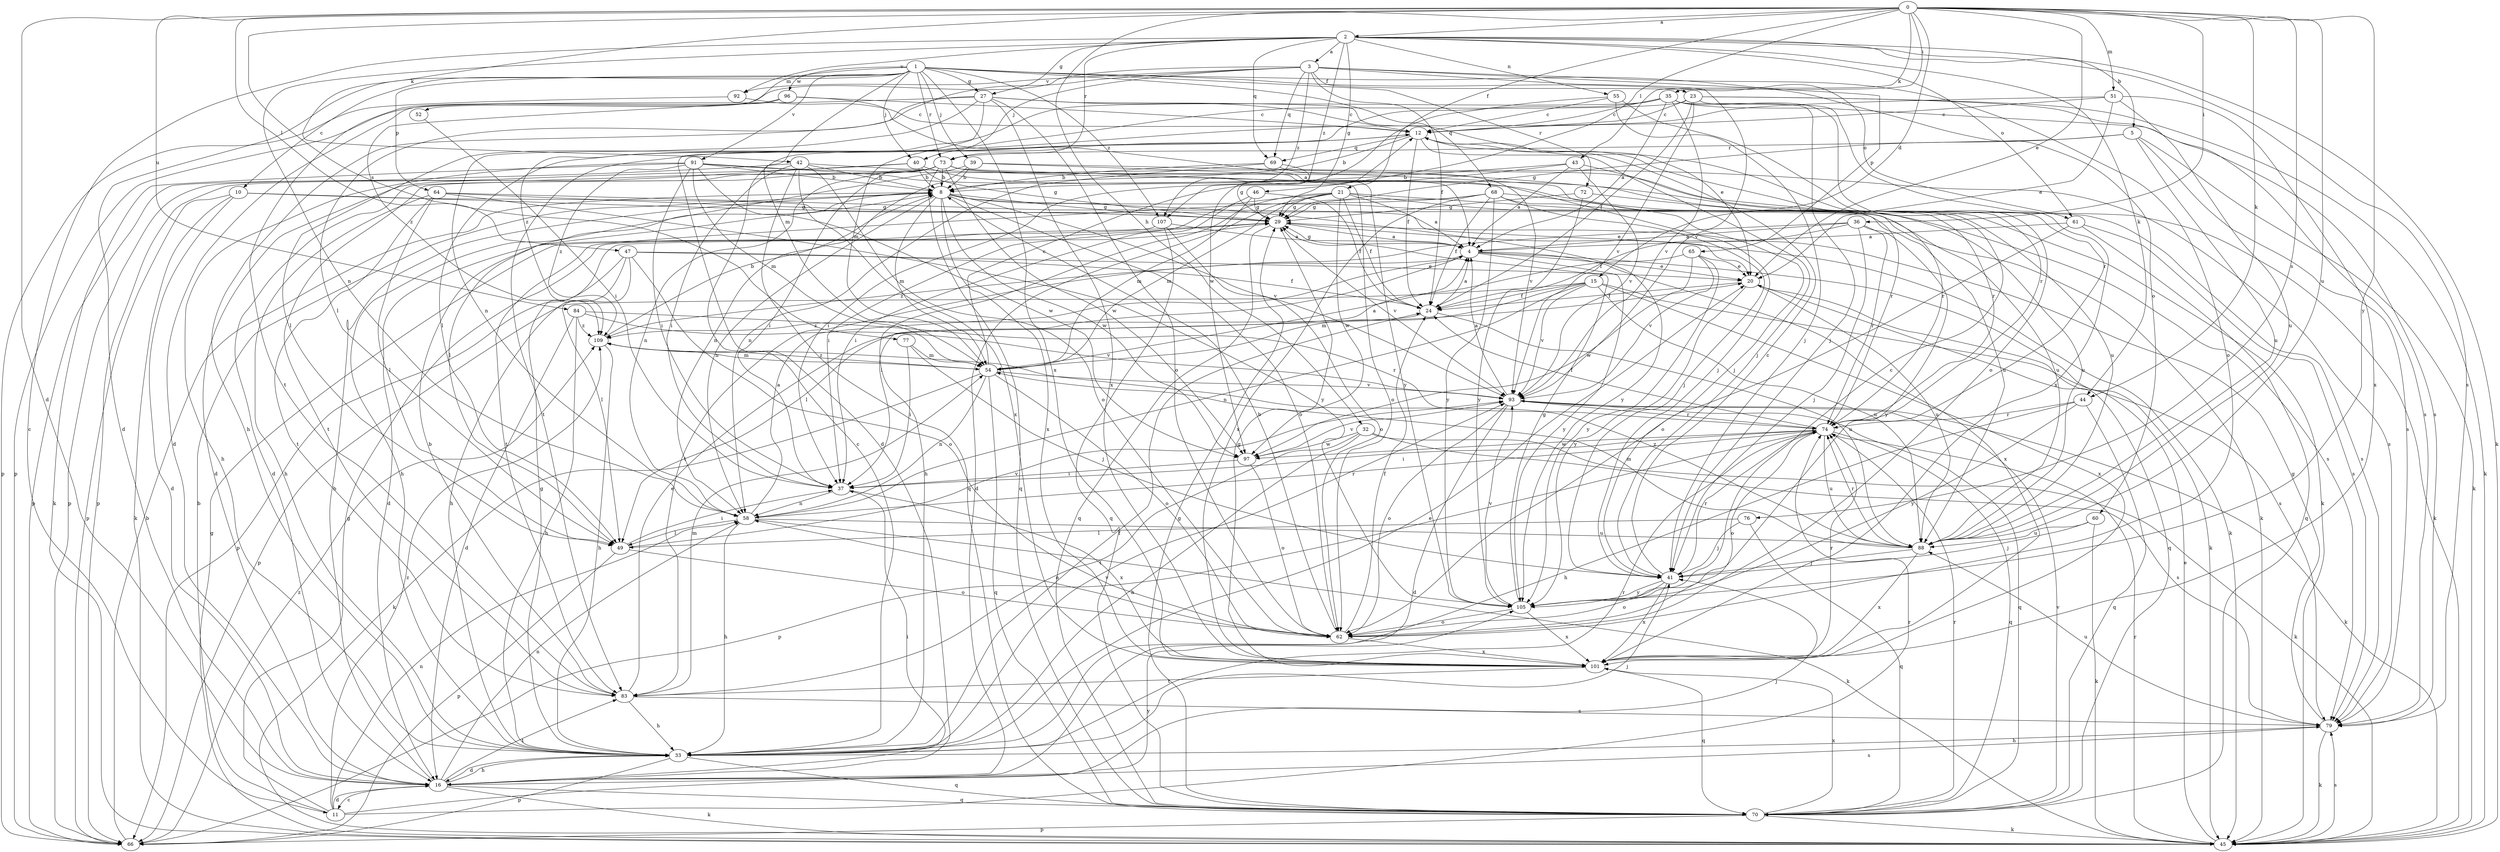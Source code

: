 strict digraph  {
0;
1;
2;
3;
4;
5;
8;
10;
11;
12;
15;
16;
20;
21;
23;
24;
27;
29;
32;
33;
35;
36;
37;
39;
40;
41;
42;
43;
44;
45;
46;
47;
49;
51;
52;
54;
55;
58;
60;
61;
62;
64;
65;
66;
68;
69;
70;
72;
73;
74;
76;
77;
79;
83;
84;
88;
91;
92;
93;
96;
97;
101;
105;
107;
109;
0 -> 2  [label=a];
0 -> 15  [label=d];
0 -> 16  [label=d];
0 -> 20  [label=e];
0 -> 21  [label=f];
0 -> 32  [label=h];
0 -> 35  [label=i];
0 -> 36  [label=i];
0 -> 42  [label=k];
0 -> 43  [label=k];
0 -> 44  [label=k];
0 -> 46  [label=l];
0 -> 47  [label=l];
0 -> 51  [label=m];
0 -> 76  [label=s];
0 -> 77  [label=s];
0 -> 84  [label=u];
0 -> 88  [label=u];
0 -> 105  [label=y];
1 -> 10  [label=c];
1 -> 16  [label=d];
1 -> 27  [label=g];
1 -> 39  [label=j];
1 -> 40  [label=j];
1 -> 52  [label=m];
1 -> 54  [label=m];
1 -> 60  [label=o];
1 -> 61  [label=o];
1 -> 64  [label=p];
1 -> 68  [label=q];
1 -> 72  [label=r];
1 -> 73  [label=r];
1 -> 91  [label=v];
1 -> 96  [label=w];
1 -> 101  [label=x];
1 -> 107  [label=z];
2 -> 3  [label=a];
2 -> 5  [label=b];
2 -> 11  [label=c];
2 -> 27  [label=g];
2 -> 29  [label=g];
2 -> 44  [label=k];
2 -> 45  [label=k];
2 -> 55  [label=n];
2 -> 58  [label=n];
2 -> 61  [label=o];
2 -> 69  [label=q];
2 -> 73  [label=r];
2 -> 79  [label=s];
2 -> 92  [label=v];
2 -> 107  [label=z];
3 -> 23  [label=f];
3 -> 24  [label=f];
3 -> 40  [label=j];
3 -> 49  [label=l];
3 -> 62  [label=o];
3 -> 65  [label=p];
3 -> 69  [label=q];
3 -> 83  [label=t];
3 -> 92  [label=v];
3 -> 93  [label=v];
3 -> 107  [label=z];
4 -> 20  [label=e];
4 -> 29  [label=g];
4 -> 37  [label=i];
4 -> 45  [label=k];
4 -> 101  [label=x];
4 -> 105  [label=y];
4 -> 109  [label=z];
5 -> 29  [label=g];
5 -> 45  [label=k];
5 -> 73  [label=r];
5 -> 79  [label=s];
5 -> 88  [label=u];
8 -> 29  [label=g];
8 -> 33  [label=h];
8 -> 45  [label=k];
8 -> 54  [label=m];
8 -> 58  [label=n];
8 -> 62  [label=o];
8 -> 93  [label=v];
8 -> 97  [label=w];
8 -> 101  [label=x];
8 -> 105  [label=y];
10 -> 16  [label=d];
10 -> 29  [label=g];
10 -> 45  [label=k];
10 -> 66  [label=p];
10 -> 88  [label=u];
11 -> 8  [label=b];
11 -> 16  [label=d];
11 -> 29  [label=g];
11 -> 58  [label=n];
11 -> 74  [label=r];
11 -> 105  [label=y];
11 -> 109  [label=z];
12 -> 8  [label=b];
12 -> 24  [label=f];
12 -> 41  [label=j];
12 -> 69  [label=q];
12 -> 74  [label=r];
12 -> 83  [label=t];
15 -> 24  [label=f];
15 -> 54  [label=m];
15 -> 58  [label=n];
15 -> 66  [label=p];
15 -> 79  [label=s];
15 -> 88  [label=u];
15 -> 93  [label=v];
15 -> 101  [label=x];
16 -> 8  [label=b];
16 -> 11  [label=c];
16 -> 33  [label=h];
16 -> 37  [label=i];
16 -> 41  [label=j];
16 -> 45  [label=k];
16 -> 58  [label=n];
16 -> 70  [label=q];
16 -> 79  [label=s];
16 -> 83  [label=t];
20 -> 24  [label=f];
20 -> 70  [label=q];
20 -> 88  [label=u];
20 -> 105  [label=y];
21 -> 4  [label=a];
21 -> 16  [label=d];
21 -> 24  [label=f];
21 -> 29  [label=g];
21 -> 33  [label=h];
21 -> 37  [label=i];
21 -> 45  [label=k];
21 -> 54  [label=m];
21 -> 79  [label=s];
21 -> 97  [label=w];
23 -> 12  [label=c];
23 -> 24  [label=f];
23 -> 45  [label=k];
23 -> 79  [label=s];
23 -> 93  [label=v];
23 -> 101  [label=x];
23 -> 109  [label=z];
24 -> 4  [label=a];
24 -> 88  [label=u];
24 -> 109  [label=z];
27 -> 12  [label=c];
27 -> 20  [label=e];
27 -> 33  [label=h];
27 -> 49  [label=l];
27 -> 54  [label=m];
27 -> 62  [label=o];
27 -> 66  [label=p];
27 -> 101  [label=x];
29 -> 4  [label=a];
29 -> 45  [label=k];
29 -> 70  [label=q];
29 -> 93  [label=v];
32 -> 33  [label=h];
32 -> 45  [label=k];
32 -> 79  [label=s];
32 -> 83  [label=t];
32 -> 97  [label=w];
33 -> 12  [label=c];
33 -> 16  [label=d];
33 -> 20  [label=e];
33 -> 24  [label=f];
33 -> 29  [label=g];
33 -> 41  [label=j];
33 -> 66  [label=p];
33 -> 70  [label=q];
33 -> 74  [label=r];
33 -> 93  [label=v];
35 -> 4  [label=a];
35 -> 12  [label=c];
35 -> 16  [label=d];
35 -> 41  [label=j];
35 -> 58  [label=n];
35 -> 74  [label=r];
35 -> 79  [label=s];
35 -> 93  [label=v];
36 -> 4  [label=a];
36 -> 24  [label=f];
36 -> 41  [label=j];
36 -> 74  [label=r];
36 -> 83  [label=t];
36 -> 105  [label=y];
37 -> 58  [label=n];
37 -> 101  [label=x];
39 -> 8  [label=b];
39 -> 49  [label=l];
39 -> 58  [label=n];
39 -> 79  [label=s];
39 -> 105  [label=y];
40 -> 8  [label=b];
40 -> 16  [label=d];
40 -> 29  [label=g];
40 -> 41  [label=j];
40 -> 66  [label=p];
41 -> 12  [label=c];
41 -> 62  [label=o];
41 -> 74  [label=r];
41 -> 101  [label=x];
41 -> 105  [label=y];
42 -> 8  [label=b];
42 -> 37  [label=i];
42 -> 62  [label=o];
42 -> 66  [label=p];
42 -> 70  [label=q];
42 -> 74  [label=r];
42 -> 101  [label=x];
43 -> 4  [label=a];
43 -> 8  [label=b];
43 -> 37  [label=i];
43 -> 74  [label=r];
43 -> 93  [label=v];
44 -> 33  [label=h];
44 -> 70  [label=q];
44 -> 74  [label=r];
44 -> 105  [label=y];
45 -> 20  [label=e];
45 -> 29  [label=g];
45 -> 74  [label=r];
45 -> 79  [label=s];
46 -> 24  [label=f];
46 -> 29  [label=g];
46 -> 37  [label=i];
46 -> 54  [label=m];
47 -> 20  [label=e];
47 -> 24  [label=f];
47 -> 33  [label=h];
47 -> 49  [label=l];
47 -> 62  [label=o];
47 -> 66  [label=p];
49 -> 37  [label=i];
49 -> 62  [label=o];
49 -> 66  [label=p];
49 -> 93  [label=v];
51 -> 12  [label=c];
51 -> 20  [label=e];
51 -> 49  [label=l];
51 -> 88  [label=u];
51 -> 101  [label=x];
52 -> 37  [label=i];
54 -> 4  [label=a];
54 -> 12  [label=c];
54 -> 45  [label=k];
54 -> 58  [label=n];
54 -> 62  [label=o];
54 -> 70  [label=q];
54 -> 93  [label=v];
54 -> 109  [label=z];
55 -> 12  [label=c];
55 -> 41  [label=j];
55 -> 62  [label=o];
55 -> 97  [label=w];
58 -> 4  [label=a];
58 -> 33  [label=h];
58 -> 45  [label=k];
58 -> 49  [label=l];
58 -> 74  [label=r];
58 -> 88  [label=u];
60 -> 41  [label=j];
60 -> 45  [label=k];
60 -> 88  [label=u];
61 -> 4  [label=a];
61 -> 62  [label=o];
61 -> 70  [label=q];
61 -> 79  [label=s];
62 -> 8  [label=b];
62 -> 24  [label=f];
62 -> 58  [label=n];
62 -> 101  [label=x];
64 -> 20  [label=e];
64 -> 29  [label=g];
64 -> 33  [label=h];
64 -> 49  [label=l];
64 -> 83  [label=t];
64 -> 105  [label=y];
65 -> 20  [label=e];
65 -> 49  [label=l];
65 -> 93  [label=v];
65 -> 97  [label=w];
65 -> 105  [label=y];
66 -> 8  [label=b];
66 -> 109  [label=z];
68 -> 24  [label=f];
68 -> 29  [label=g];
68 -> 41  [label=j];
68 -> 79  [label=s];
68 -> 83  [label=t];
68 -> 88  [label=u];
68 -> 101  [label=x];
68 -> 105  [label=y];
69 -> 8  [label=b];
69 -> 29  [label=g];
69 -> 58  [label=n];
69 -> 93  [label=v];
70 -> 29  [label=g];
70 -> 45  [label=k];
70 -> 66  [label=p];
70 -> 74  [label=r];
70 -> 93  [label=v];
70 -> 101  [label=x];
72 -> 29  [label=g];
72 -> 88  [label=u];
72 -> 105  [label=y];
73 -> 8  [label=b];
73 -> 16  [label=d];
73 -> 37  [label=i];
73 -> 41  [label=j];
73 -> 45  [label=k];
73 -> 58  [label=n];
73 -> 62  [label=o];
73 -> 66  [label=p];
73 -> 70  [label=q];
73 -> 83  [label=t];
73 -> 97  [label=w];
74 -> 24  [label=f];
74 -> 37  [label=i];
74 -> 62  [label=o];
74 -> 66  [label=p];
74 -> 70  [label=q];
74 -> 88  [label=u];
74 -> 97  [label=w];
76 -> 41  [label=j];
76 -> 49  [label=l];
76 -> 70  [label=q];
77 -> 37  [label=i];
77 -> 41  [label=j];
77 -> 54  [label=m];
79 -> 29  [label=g];
79 -> 33  [label=h];
79 -> 45  [label=k];
79 -> 88  [label=u];
83 -> 8  [label=b];
83 -> 20  [label=e];
83 -> 33  [label=h];
83 -> 54  [label=m];
83 -> 79  [label=s];
84 -> 16  [label=d];
84 -> 33  [label=h];
84 -> 74  [label=r];
84 -> 93  [label=v];
84 -> 109  [label=z];
88 -> 41  [label=j];
88 -> 54  [label=m];
88 -> 74  [label=r];
88 -> 101  [label=x];
88 -> 109  [label=z];
91 -> 8  [label=b];
91 -> 33  [label=h];
91 -> 37  [label=i];
91 -> 45  [label=k];
91 -> 54  [label=m];
91 -> 74  [label=r];
91 -> 88  [label=u];
91 -> 97  [label=w];
91 -> 109  [label=z];
92 -> 12  [label=c];
92 -> 66  [label=p];
93 -> 4  [label=a];
93 -> 16  [label=d];
93 -> 45  [label=k];
93 -> 62  [label=o];
93 -> 70  [label=q];
93 -> 74  [label=r];
96 -> 4  [label=a];
96 -> 12  [label=c];
96 -> 16  [label=d];
96 -> 109  [label=z];
97 -> 37  [label=i];
97 -> 62  [label=o];
97 -> 93  [label=v];
101 -> 29  [label=g];
101 -> 70  [label=q];
101 -> 74  [label=r];
101 -> 83  [label=t];
105 -> 12  [label=c];
105 -> 29  [label=g];
105 -> 62  [label=o];
105 -> 93  [label=v];
105 -> 101  [label=x];
107 -> 4  [label=a];
107 -> 16  [label=d];
107 -> 62  [label=o];
107 -> 70  [label=q];
109 -> 8  [label=b];
109 -> 33  [label=h];
109 -> 54  [label=m];
}
